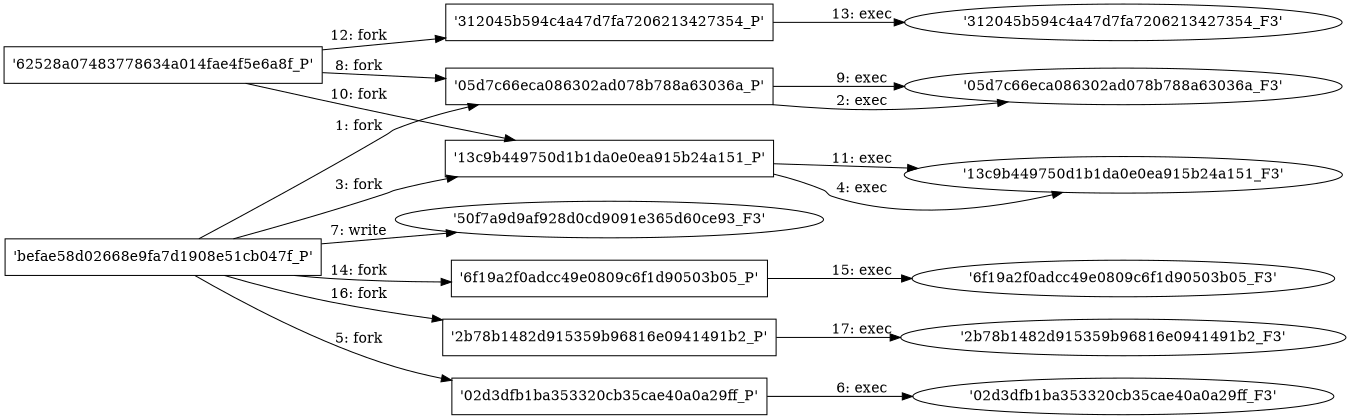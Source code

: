 digraph "D:\Learning\Paper\apt\基于CTI的攻击预警\Dataset\攻击图\ASGfromALLCTI\Microsoft Patch Tuesday — February 2019 Vulnerability disclosures and Snort coverage.dot" {
rankdir="LR"
size="9"
fixedsize="false"
splines="true"
nodesep=0.3
ranksep=0
fontsize=10
overlap="scalexy"
engine= "neato"
	"'befae58d02668e9fa7d1908e51cb047f_P'" [node_type=Process shape=box]
	"'05d7c66eca086302ad078b788a63036a_P'" [node_type=Process shape=box]
	"'befae58d02668e9fa7d1908e51cb047f_P'" -> "'05d7c66eca086302ad078b788a63036a_P'" [label="1: fork"]
	"'05d7c66eca086302ad078b788a63036a_P'" [node_type=Process shape=box]
	"'05d7c66eca086302ad078b788a63036a_F3'" [node_type=File shape=ellipse]
	"'05d7c66eca086302ad078b788a63036a_P'" -> "'05d7c66eca086302ad078b788a63036a_F3'" [label="2: exec"]
	"'befae58d02668e9fa7d1908e51cb047f_P'" [node_type=Process shape=box]
	"'13c9b449750d1b1da0e0ea915b24a151_P'" [node_type=Process shape=box]
	"'befae58d02668e9fa7d1908e51cb047f_P'" -> "'13c9b449750d1b1da0e0ea915b24a151_P'" [label="3: fork"]
	"'13c9b449750d1b1da0e0ea915b24a151_P'" [node_type=Process shape=box]
	"'13c9b449750d1b1da0e0ea915b24a151_F3'" [node_type=File shape=ellipse]
	"'13c9b449750d1b1da0e0ea915b24a151_P'" -> "'13c9b449750d1b1da0e0ea915b24a151_F3'" [label="4: exec"]
	"'befae58d02668e9fa7d1908e51cb047f_P'" [node_type=Process shape=box]
	"'02d3dfb1ba353320cb35cae40a0a29ff_P'" [node_type=Process shape=box]
	"'befae58d02668e9fa7d1908e51cb047f_P'" -> "'02d3dfb1ba353320cb35cae40a0a29ff_P'" [label="5: fork"]
	"'02d3dfb1ba353320cb35cae40a0a29ff_P'" [node_type=Process shape=box]
	"'02d3dfb1ba353320cb35cae40a0a29ff_F3'" [node_type=File shape=ellipse]
	"'02d3dfb1ba353320cb35cae40a0a29ff_P'" -> "'02d3dfb1ba353320cb35cae40a0a29ff_F3'" [label="6: exec"]
	"'50f7a9d9af928d0cd9091e365d60ce93_F3'" [node_type=file shape=ellipse]
	"'befae58d02668e9fa7d1908e51cb047f_P'" [node_type=Process shape=box]
	"'befae58d02668e9fa7d1908e51cb047f_P'" -> "'50f7a9d9af928d0cd9091e365d60ce93_F3'" [label="7: write"]
	"'62528a07483778634a014fae4f5e6a8f_P'" [node_type=Process shape=box]
	"'05d7c66eca086302ad078b788a63036a_P'" [node_type=Process shape=box]
	"'62528a07483778634a014fae4f5e6a8f_P'" -> "'05d7c66eca086302ad078b788a63036a_P'" [label="8: fork"]
	"'05d7c66eca086302ad078b788a63036a_P'" [node_type=Process shape=box]
	"'05d7c66eca086302ad078b788a63036a_F3'" [node_type=File shape=ellipse]
	"'05d7c66eca086302ad078b788a63036a_P'" -> "'05d7c66eca086302ad078b788a63036a_F3'" [label="9: exec"]
	"'62528a07483778634a014fae4f5e6a8f_P'" [node_type=Process shape=box]
	"'13c9b449750d1b1da0e0ea915b24a151_P'" [node_type=Process shape=box]
	"'62528a07483778634a014fae4f5e6a8f_P'" -> "'13c9b449750d1b1da0e0ea915b24a151_P'" [label="10: fork"]
	"'13c9b449750d1b1da0e0ea915b24a151_P'" [node_type=Process shape=box]
	"'13c9b449750d1b1da0e0ea915b24a151_F3'" [node_type=File shape=ellipse]
	"'13c9b449750d1b1da0e0ea915b24a151_P'" -> "'13c9b449750d1b1da0e0ea915b24a151_F3'" [label="11: exec"]
	"'62528a07483778634a014fae4f5e6a8f_P'" [node_type=Process shape=box]
	"'312045b594c4a47d7fa7206213427354_P'" [node_type=Process shape=box]
	"'62528a07483778634a014fae4f5e6a8f_P'" -> "'312045b594c4a47d7fa7206213427354_P'" [label="12: fork"]
	"'312045b594c4a47d7fa7206213427354_P'" [node_type=Process shape=box]
	"'312045b594c4a47d7fa7206213427354_F3'" [node_type=File shape=ellipse]
	"'312045b594c4a47d7fa7206213427354_P'" -> "'312045b594c4a47d7fa7206213427354_F3'" [label="13: exec"]
	"'befae58d02668e9fa7d1908e51cb047f_P'" [node_type=Process shape=box]
	"'6f19a2f0adcc49e0809c6f1d90503b05_P'" [node_type=Process shape=box]
	"'befae58d02668e9fa7d1908e51cb047f_P'" -> "'6f19a2f0adcc49e0809c6f1d90503b05_P'" [label="14: fork"]
	"'6f19a2f0adcc49e0809c6f1d90503b05_P'" [node_type=Process shape=box]
	"'6f19a2f0adcc49e0809c6f1d90503b05_F3'" [node_type=File shape=ellipse]
	"'6f19a2f0adcc49e0809c6f1d90503b05_P'" -> "'6f19a2f0adcc49e0809c6f1d90503b05_F3'" [label="15: exec"]
	"'befae58d02668e9fa7d1908e51cb047f_P'" [node_type=Process shape=box]
	"'2b78b1482d915359b96816e0941491b2_P'" [node_type=Process shape=box]
	"'befae58d02668e9fa7d1908e51cb047f_P'" -> "'2b78b1482d915359b96816e0941491b2_P'" [label="16: fork"]
	"'2b78b1482d915359b96816e0941491b2_P'" [node_type=Process shape=box]
	"'2b78b1482d915359b96816e0941491b2_F3'" [node_type=File shape=ellipse]
	"'2b78b1482d915359b96816e0941491b2_P'" -> "'2b78b1482d915359b96816e0941491b2_F3'" [label="17: exec"]
}
